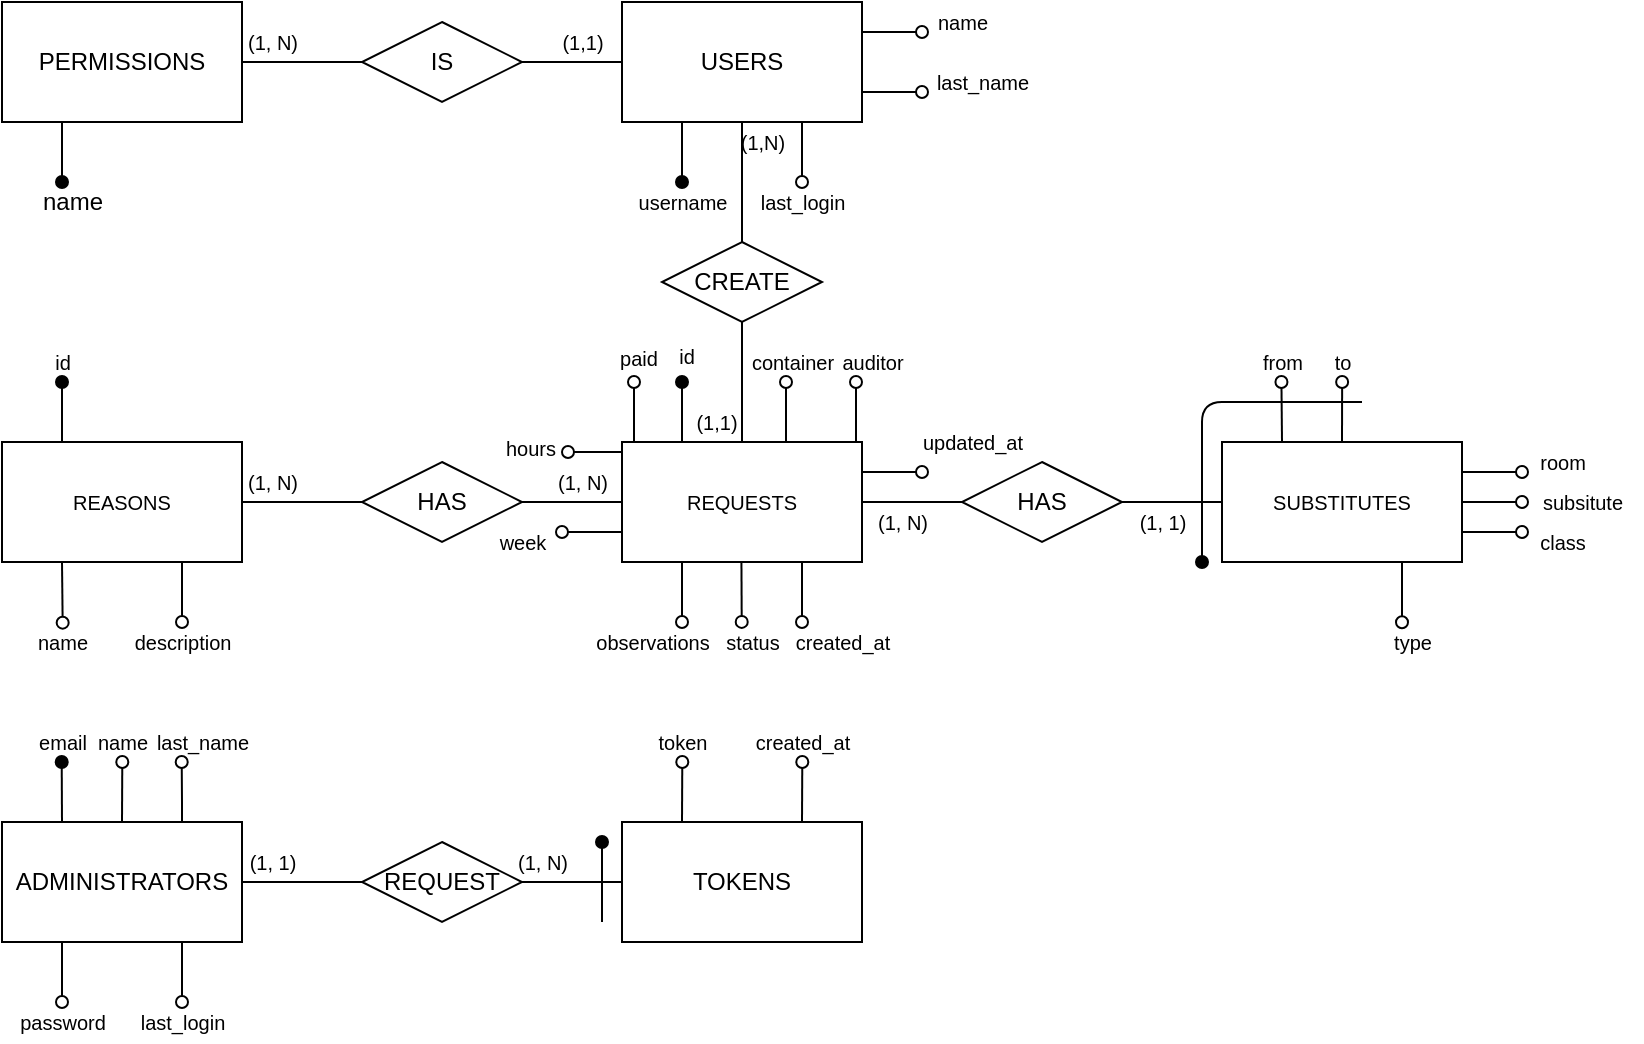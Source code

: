 <mxfile version="12.8.1"><diagram id="F0zD39u9qbaQ_qyGqSvF" name="Page-1"><mxGraphModel dx="946" dy="619" grid="0" gridSize="10" guides="0" tooltips="1" connect="1" arrows="1" fold="1" page="1" pageScale="1" pageWidth="1169" pageHeight="827" math="0" shadow="0"><root><mxCell id="0"/><mxCell id="1" parent="0"/><mxCell id="wYc_YRxzZo78IRBXhw3u-2" style="edgeStyle=orthogonalEdgeStyle;rounded=0;orthogonalLoop=1;jettySize=auto;html=1;exitX=0.25;exitY=1;exitDx=0;exitDy=0;endArrow=oval;endFill=1;" parent="1" source="wYc_YRxzZo78IRBXhw3u-1" edge="1"><mxGeometry relative="1" as="geometry"><mxPoint x="50" y="110" as="targetPoint"/><Array as="points"><mxPoint x="50" y="110"/><mxPoint x="50" y="110"/></Array></mxGeometry></mxCell><mxCell id="wYc_YRxzZo78IRBXhw3u-6" style="edgeStyle=orthogonalEdgeStyle;rounded=0;orthogonalLoop=1;jettySize=auto;html=1;exitX=1;exitY=0.5;exitDx=0;exitDy=0;entryX=0;entryY=0.5;entryDx=0;entryDy=0;endArrow=none;endFill=0;" parent="1" source="wYc_YRxzZo78IRBXhw3u-1" target="wYc_YRxzZo78IRBXhw3u-5" edge="1"><mxGeometry relative="1" as="geometry"/></mxCell><mxCell id="wYc_YRxzZo78IRBXhw3u-1" value="PERMISSIONS" style="rounded=0;whiteSpace=wrap;html=1;" parent="1" vertex="1"><mxGeometry x="20" y="20" width="120" height="60" as="geometry"/></mxCell><mxCell id="wYc_YRxzZo78IRBXhw3u-3" value="name" style="text;html=1;align=center;verticalAlign=middle;resizable=0;points=[];autosize=1;" parent="1" vertex="1"><mxGeometry x="30" y="110" width="50" height="20" as="geometry"/></mxCell><mxCell id="wYc_YRxzZo78IRBXhw3u-10" style="edgeStyle=orthogonalEdgeStyle;rounded=0;orthogonalLoop=1;jettySize=auto;html=1;exitX=0.25;exitY=1;exitDx=0;exitDy=0;endArrow=oval;endFill=1;fontSize=10;" parent="1" source="wYc_YRxzZo78IRBXhw3u-4" edge="1"><mxGeometry relative="1" as="geometry"><mxPoint x="360" y="110" as="targetPoint"/></mxGeometry></mxCell><mxCell id="wYc_YRxzZo78IRBXhw3u-30" style="edgeStyle=orthogonalEdgeStyle;rounded=0;orthogonalLoop=1;jettySize=auto;html=1;exitX=0.75;exitY=1;exitDx=0;exitDy=0;endArrow=oval;endFill=0;fontSize=10;" parent="1" source="wYc_YRxzZo78IRBXhw3u-4" edge="1"><mxGeometry relative="1" as="geometry"><mxPoint x="420" y="110" as="targetPoint"/></mxGeometry></mxCell><mxCell id="wYc_YRxzZo78IRBXhw3u-101" style="edgeStyle=orthogonalEdgeStyle;rounded=0;orthogonalLoop=1;jettySize=auto;html=1;exitX=0.5;exitY=1;exitDx=0;exitDy=0;entryX=0.5;entryY=0;entryDx=0;entryDy=0;endArrow=none;endFill=0;fontSize=10;" parent="1" source="wYc_YRxzZo78IRBXhw3u-4" target="wYc_YRxzZo78IRBXhw3u-100" edge="1"><mxGeometry relative="1" as="geometry"/></mxCell><mxCell id="egJJuKz5NNVSEnA2za39-1" style="edgeStyle=orthogonalEdgeStyle;rounded=0;orthogonalLoop=1;jettySize=auto;html=1;exitX=1;exitY=0.25;exitDx=0;exitDy=0;endArrow=oval;endFill=0;" parent="1" source="wYc_YRxzZo78IRBXhw3u-4" edge="1"><mxGeometry relative="1" as="geometry"><mxPoint x="480" y="35" as="targetPoint"/></mxGeometry></mxCell><mxCell id="egJJuKz5NNVSEnA2za39-4" style="edgeStyle=orthogonalEdgeStyle;rounded=0;orthogonalLoop=1;jettySize=auto;html=1;exitX=1;exitY=0.75;exitDx=0;exitDy=0;endArrow=oval;endFill=0;fontSize=10;" parent="1" source="wYc_YRxzZo78IRBXhw3u-4" edge="1"><mxGeometry relative="1" as="geometry"><mxPoint x="480" y="65" as="targetPoint"/></mxGeometry></mxCell><mxCell id="wYc_YRxzZo78IRBXhw3u-4" value="USERS" style="rounded=0;whiteSpace=wrap;html=1;" parent="1" vertex="1"><mxGeometry x="330" y="20" width="120" height="60" as="geometry"/></mxCell><mxCell id="wYc_YRxzZo78IRBXhw3u-7" style="edgeStyle=orthogonalEdgeStyle;rounded=0;orthogonalLoop=1;jettySize=auto;html=1;exitX=1;exitY=0.5;exitDx=0;exitDy=0;entryX=0;entryY=0.5;entryDx=0;entryDy=0;endArrow=none;endFill=0;" parent="1" source="wYc_YRxzZo78IRBXhw3u-5" target="wYc_YRxzZo78IRBXhw3u-4" edge="1"><mxGeometry relative="1" as="geometry"/></mxCell><mxCell id="wYc_YRxzZo78IRBXhw3u-5" value="IS" style="rhombus;whiteSpace=wrap;html=1;" parent="1" vertex="1"><mxGeometry x="200" y="30" width="80" height="40" as="geometry"/></mxCell><mxCell id="wYc_YRxzZo78IRBXhw3u-8" value="(1, N)" style="text;html=1;align=center;verticalAlign=middle;resizable=0;points=[];autosize=1;fontSize=10;" parent="1" vertex="1"><mxGeometry x="135" y="30" width="40" height="20" as="geometry"/></mxCell><mxCell id="wYc_YRxzZo78IRBXhw3u-9" value="(1,1)" style="text;html=1;align=center;verticalAlign=middle;resizable=0;points=[];autosize=1;fontSize=10;" parent="1" vertex="1"><mxGeometry x="290" y="30" width="40" height="20" as="geometry"/></mxCell><mxCell id="wYc_YRxzZo78IRBXhw3u-11" value="username" style="text;html=1;align=center;verticalAlign=middle;resizable=0;points=[];autosize=1;fontSize=10;" parent="1" vertex="1"><mxGeometry x="330" y="110" width="60" height="20" as="geometry"/></mxCell><mxCell id="wYc_YRxzZo78IRBXhw3u-17" style="edgeStyle=orthogonalEdgeStyle;rounded=0;orthogonalLoop=1;jettySize=auto;html=1;exitX=0.25;exitY=0;exitDx=0;exitDy=0;endArrow=oval;endFill=1;fontSize=10;" parent="1" source="wYc_YRxzZo78IRBXhw3u-16" edge="1"><mxGeometry relative="1" as="geometry"><mxPoint x="49.857" y="400" as="targetPoint"/></mxGeometry></mxCell><mxCell id="wYc_YRxzZo78IRBXhw3u-19" style="edgeStyle=orthogonalEdgeStyle;rounded=0;orthogonalLoop=1;jettySize=auto;html=1;exitX=0.5;exitY=0;exitDx=0;exitDy=0;endArrow=oval;endFill=0;fontSize=10;" parent="1" source="wYc_YRxzZo78IRBXhw3u-16" edge="1"><mxGeometry relative="1" as="geometry"><mxPoint x="80.143" y="400" as="targetPoint"/></mxGeometry></mxCell><mxCell id="wYc_YRxzZo78IRBXhw3u-21" style="edgeStyle=orthogonalEdgeStyle;rounded=0;orthogonalLoop=1;jettySize=auto;html=1;exitX=0.75;exitY=0;exitDx=0;exitDy=0;endArrow=oval;endFill=0;fontSize=10;" parent="1" source="wYc_YRxzZo78IRBXhw3u-16" edge="1"><mxGeometry relative="1" as="geometry"><mxPoint x="109.857" y="400" as="targetPoint"/><Array as="points"><mxPoint x="110" y="420"/><mxPoint x="110" y="420"/></Array></mxGeometry></mxCell><mxCell id="wYc_YRxzZo78IRBXhw3u-23" style="edgeStyle=orthogonalEdgeStyle;rounded=0;orthogonalLoop=1;jettySize=auto;html=1;exitX=0.25;exitY=1;exitDx=0;exitDy=0;endArrow=oval;endFill=0;fontSize=10;" parent="1" source="wYc_YRxzZo78IRBXhw3u-16" edge="1"><mxGeometry relative="1" as="geometry"><mxPoint x="50" y="520" as="targetPoint"/></mxGeometry></mxCell><mxCell id="wYc_YRxzZo78IRBXhw3u-28" style="edgeStyle=orthogonalEdgeStyle;rounded=0;orthogonalLoop=1;jettySize=auto;html=1;exitX=0.75;exitY=1;exitDx=0;exitDy=0;endArrow=oval;endFill=0;fontSize=10;" parent="1" source="wYc_YRxzZo78IRBXhw3u-16" edge="1"><mxGeometry relative="1" as="geometry"><mxPoint x="110" y="520" as="targetPoint"/></mxGeometry></mxCell><mxCell id="wYc_YRxzZo78IRBXhw3u-33" style="edgeStyle=orthogonalEdgeStyle;rounded=0;orthogonalLoop=1;jettySize=auto;html=1;exitX=1;exitY=0.5;exitDx=0;exitDy=0;entryX=0;entryY=0.5;entryDx=0;entryDy=0;endArrow=none;endFill=0;fontSize=10;" parent="1" source="wYc_YRxzZo78IRBXhw3u-16" target="wYc_YRxzZo78IRBXhw3u-32" edge="1"><mxGeometry relative="1" as="geometry"/></mxCell><mxCell id="wYc_YRxzZo78IRBXhw3u-16" value="ADMINISTRATORS" style="rounded=0;whiteSpace=wrap;html=1;" parent="1" vertex="1"><mxGeometry x="20" y="430" width="120" height="60" as="geometry"/></mxCell><mxCell id="wYc_YRxzZo78IRBXhw3u-18" value="email" style="text;html=1;align=center;verticalAlign=middle;resizable=0;points=[];autosize=1;fontSize=10;" parent="1" vertex="1"><mxGeometry x="30" y="380" width="40" height="20" as="geometry"/></mxCell><mxCell id="wYc_YRxzZo78IRBXhw3u-20" value="name" style="text;html=1;align=center;verticalAlign=middle;resizable=0;points=[];autosize=1;fontSize=10;" parent="1" vertex="1"><mxGeometry x="60" y="380" width="40" height="20" as="geometry"/></mxCell><mxCell id="wYc_YRxzZo78IRBXhw3u-22" value="last_name" style="text;html=1;align=center;verticalAlign=middle;resizable=0;points=[];autosize=1;fontSize=10;" parent="1" vertex="1"><mxGeometry x="90" y="380" width="60" height="20" as="geometry"/></mxCell><mxCell id="wYc_YRxzZo78IRBXhw3u-24" value="password" style="text;html=1;align=center;verticalAlign=middle;resizable=0;points=[];autosize=1;fontSize=10;" parent="1" vertex="1"><mxGeometry x="20" y="520" width="60" height="20" as="geometry"/></mxCell><mxCell id="wYc_YRxzZo78IRBXhw3u-29" value="last_login" style="text;html=1;align=center;verticalAlign=middle;resizable=0;points=[];autosize=1;fontSize=10;" parent="1" vertex="1"><mxGeometry x="80" y="520" width="60" height="20" as="geometry"/></mxCell><mxCell id="wYc_YRxzZo78IRBXhw3u-31" value="last_login" style="text;html=1;align=center;verticalAlign=middle;resizable=0;points=[];autosize=1;fontSize=10;" parent="1" vertex="1"><mxGeometry x="390" y="110" width="60" height="20" as="geometry"/></mxCell><mxCell id="wYc_YRxzZo78IRBXhw3u-35" style="edgeStyle=orthogonalEdgeStyle;rounded=0;orthogonalLoop=1;jettySize=auto;html=1;exitX=1;exitY=0.5;exitDx=0;exitDy=0;entryX=0;entryY=0.5;entryDx=0;entryDy=0;endArrow=none;endFill=0;fontSize=10;" parent="1" source="wYc_YRxzZo78IRBXhw3u-32" target="wYc_YRxzZo78IRBXhw3u-34" edge="1"><mxGeometry relative="1" as="geometry"/></mxCell><mxCell id="wYc_YRxzZo78IRBXhw3u-32" value="REQUEST" style="rhombus;whiteSpace=wrap;html=1;" parent="1" vertex="1"><mxGeometry x="200" y="440" width="80" height="40" as="geometry"/></mxCell><mxCell id="wYc_YRxzZo78IRBXhw3u-39" style="edgeStyle=orthogonalEdgeStyle;rounded=0;orthogonalLoop=1;jettySize=auto;html=1;exitX=0.25;exitY=0;exitDx=0;exitDy=0;endArrow=oval;endFill=0;fontSize=10;" parent="1" source="wYc_YRxzZo78IRBXhw3u-34" edge="1"><mxGeometry relative="1" as="geometry"><mxPoint x="360.143" y="400" as="targetPoint"/></mxGeometry></mxCell><mxCell id="wYc_YRxzZo78IRBXhw3u-42" style="edgeStyle=orthogonalEdgeStyle;rounded=0;orthogonalLoop=1;jettySize=auto;html=1;exitX=0.75;exitY=0;exitDx=0;exitDy=0;endArrow=oval;endFill=0;fontSize=10;" parent="1" source="wYc_YRxzZo78IRBXhw3u-34" edge="1"><mxGeometry relative="1" as="geometry"><mxPoint x="420.143" y="400" as="targetPoint"/></mxGeometry></mxCell><mxCell id="wYc_YRxzZo78IRBXhw3u-34" value="TOKENS" style="rounded=0;whiteSpace=wrap;html=1;" parent="1" vertex="1"><mxGeometry x="330" y="430" width="120" height="60" as="geometry"/></mxCell><mxCell id="wYc_YRxzZo78IRBXhw3u-36" value="(1, 1)" style="text;html=1;align=center;verticalAlign=middle;resizable=0;points=[];autosize=1;fontSize=10;" parent="1" vertex="1"><mxGeometry x="135" y="440" width="40" height="20" as="geometry"/></mxCell><mxCell id="wYc_YRxzZo78IRBXhw3u-37" value="(1, N)" style="text;html=1;align=center;verticalAlign=middle;resizable=0;points=[];autosize=1;fontSize=10;" parent="1" vertex="1"><mxGeometry x="270" y="440" width="40" height="20" as="geometry"/></mxCell><mxCell id="wYc_YRxzZo78IRBXhw3u-38" value="" style="endArrow=oval;html=1;fontSize=10;endFill=1;" parent="1" edge="1"><mxGeometry width="50" height="50" relative="1" as="geometry"><mxPoint x="320" y="480" as="sourcePoint"/><mxPoint x="320" y="440" as="targetPoint"/></mxGeometry></mxCell><mxCell id="wYc_YRxzZo78IRBXhw3u-40" value="token" style="text;html=1;align=center;verticalAlign=middle;resizable=0;points=[];autosize=1;fontSize=10;" parent="1" vertex="1"><mxGeometry x="340" y="380" width="40" height="20" as="geometry"/></mxCell><mxCell id="wYc_YRxzZo78IRBXhw3u-43" value="created_at" style="text;html=1;align=center;verticalAlign=middle;resizable=0;points=[];autosize=1;fontSize=10;" parent="1" vertex="1"><mxGeometry x="390" y="380" width="60" height="20" as="geometry"/></mxCell><mxCell id="wYc_YRxzZo78IRBXhw3u-45" style="edgeStyle=orthogonalEdgeStyle;rounded=0;orthogonalLoop=1;jettySize=auto;html=1;exitX=0.25;exitY=1;exitDx=0;exitDy=0;endArrow=oval;endFill=0;fontSize=10;" parent="1" source="wYc_YRxzZo78IRBXhw3u-44" edge="1"><mxGeometry relative="1" as="geometry"><mxPoint x="50.333" y="330.333" as="targetPoint"/></mxGeometry></mxCell><mxCell id="wYc_YRxzZo78IRBXhw3u-47" style="edgeStyle=orthogonalEdgeStyle;rounded=0;orthogonalLoop=1;jettySize=auto;html=1;exitX=0.75;exitY=1;exitDx=0;exitDy=0;endArrow=oval;endFill=0;fontSize=10;" parent="1" source="wYc_YRxzZo78IRBXhw3u-44" edge="1"><mxGeometry relative="1" as="geometry"><mxPoint x="110" y="330" as="targetPoint"/></mxGeometry></mxCell><mxCell id="wYc_YRxzZo78IRBXhw3u-49" style="edgeStyle=orthogonalEdgeStyle;rounded=0;orthogonalLoop=1;jettySize=auto;html=1;exitX=0.25;exitY=0;exitDx=0;exitDy=0;endArrow=oval;endFill=1;fontSize=10;" parent="1" source="wYc_YRxzZo78IRBXhw3u-44" edge="1"><mxGeometry relative="1" as="geometry"><mxPoint x="50" y="210" as="targetPoint"/></mxGeometry></mxCell><mxCell id="wYc_YRxzZo78IRBXhw3u-55" style="edgeStyle=orthogonalEdgeStyle;rounded=0;orthogonalLoop=1;jettySize=auto;html=1;exitX=1;exitY=0.5;exitDx=0;exitDy=0;entryX=0;entryY=0.5;entryDx=0;entryDy=0;endArrow=none;endFill=0;fontSize=10;" parent="1" source="wYc_YRxzZo78IRBXhw3u-44" target="wYc_YRxzZo78IRBXhw3u-54" edge="1"><mxGeometry relative="1" as="geometry"/></mxCell><mxCell id="wYc_YRxzZo78IRBXhw3u-44" value="REASONS" style="rounded=0;whiteSpace=wrap;html=1;fontSize=10;" parent="1" vertex="1"><mxGeometry x="20" y="240" width="120" height="60" as="geometry"/></mxCell><mxCell id="wYc_YRxzZo78IRBXhw3u-46" value="name" style="text;html=1;align=center;verticalAlign=middle;resizable=0;points=[];autosize=1;fontSize=10;" parent="1" vertex="1"><mxGeometry x="30" y="330" width="40" height="20" as="geometry"/></mxCell><mxCell id="wYc_YRxzZo78IRBXhw3u-48" value="description" style="text;html=1;align=center;verticalAlign=middle;resizable=0;points=[];autosize=1;fontSize=10;" parent="1" vertex="1"><mxGeometry x="80" y="330" width="60" height="20" as="geometry"/></mxCell><mxCell id="wYc_YRxzZo78IRBXhw3u-50" value="id" style="text;html=1;align=center;verticalAlign=middle;resizable=0;points=[];autosize=1;fontSize=10;" parent="1" vertex="1"><mxGeometry x="40" y="190" width="20" height="20" as="geometry"/></mxCell><mxCell id="wYc_YRxzZo78IRBXhw3u-52" style="edgeStyle=orthogonalEdgeStyle;rounded=0;orthogonalLoop=1;jettySize=auto;html=1;exitX=0.25;exitY=0;exitDx=0;exitDy=0;endArrow=oval;endFill=1;fontSize=10;" parent="1" source="wYc_YRxzZo78IRBXhw3u-51" edge="1"><mxGeometry relative="1" as="geometry"><mxPoint x="360" y="210" as="targetPoint"/></mxGeometry></mxCell><mxCell id="wYc_YRxzZo78IRBXhw3u-86" style="edgeStyle=orthogonalEdgeStyle;rounded=0;orthogonalLoop=1;jettySize=auto;html=1;exitX=0.25;exitY=1;exitDx=0;exitDy=0;endArrow=oval;endFill=0;fontSize=10;" parent="1" source="wYc_YRxzZo78IRBXhw3u-51" edge="1"><mxGeometry relative="1" as="geometry"><mxPoint x="360" y="330" as="targetPoint"/></mxGeometry></mxCell><mxCell id="wYc_YRxzZo78IRBXhw3u-88" style="edgeStyle=orthogonalEdgeStyle;rounded=0;orthogonalLoop=1;jettySize=auto;html=1;exitX=0.75;exitY=1;exitDx=0;exitDy=0;endArrow=oval;endFill=0;fontSize=10;" parent="1" source="wYc_YRxzZo78IRBXhw3u-51" edge="1"><mxGeometry relative="1" as="geometry"><mxPoint x="420" y="330" as="targetPoint"/></mxGeometry></mxCell><mxCell id="wYc_YRxzZo78IRBXhw3u-91" style="edgeStyle=orthogonalEdgeStyle;rounded=0;orthogonalLoop=1;jettySize=auto;html=1;exitX=1;exitY=0.25;exitDx=0;exitDy=0;endArrow=oval;endFill=0;fontSize=10;" parent="1" source="wYc_YRxzZo78IRBXhw3u-51" edge="1"><mxGeometry relative="1" as="geometry"><mxPoint x="480" y="255" as="targetPoint"/></mxGeometry></mxCell><mxCell id="wYc_YRxzZo78IRBXhw3u-94" style="edgeStyle=orthogonalEdgeStyle;rounded=0;orthogonalLoop=1;jettySize=auto;html=1;exitX=1;exitY=0.5;exitDx=0;exitDy=0;entryX=0;entryY=0.5;entryDx=0;entryDy=0;endArrow=none;endFill=0;fontSize=10;" parent="1" source="wYc_YRxzZo78IRBXhw3u-51" target="wYc_YRxzZo78IRBXhw3u-93" edge="1"><mxGeometry relative="1" as="geometry"/></mxCell><mxCell id="wYc_YRxzZo78IRBXhw3u-98" style="edgeStyle=orthogonalEdgeStyle;rounded=0;orthogonalLoop=1;jettySize=auto;html=1;exitX=0;exitY=0.75;exitDx=0;exitDy=0;endArrow=oval;endFill=0;fontSize=10;" parent="1" source="wYc_YRxzZo78IRBXhw3u-51" edge="1"><mxGeometry relative="1" as="geometry"><mxPoint x="300" y="284.905" as="targetPoint"/></mxGeometry></mxCell><mxCell id="wYc_YRxzZo78IRBXhw3u-51" value="REQUESTS" style="rounded=0;whiteSpace=wrap;html=1;fontSize=10;" parent="1" vertex="1"><mxGeometry x="330" y="240" width="120" height="60" as="geometry"/></mxCell><mxCell id="wYc_YRxzZo78IRBXhw3u-53" value="id" style="text;html=1;align=center;verticalAlign=middle;resizable=0;points=[];autosize=1;fontSize=10;" parent="1" vertex="1"><mxGeometry x="352" y="187" width="20" height="20" as="geometry"/></mxCell><mxCell id="wYc_YRxzZo78IRBXhw3u-56" style="edgeStyle=orthogonalEdgeStyle;rounded=0;orthogonalLoop=1;jettySize=auto;html=1;exitX=1;exitY=0.5;exitDx=0;exitDy=0;entryX=0;entryY=0.5;entryDx=0;entryDy=0;endArrow=none;endFill=0;fontSize=10;" parent="1" source="wYc_YRxzZo78IRBXhw3u-54" target="wYc_YRxzZo78IRBXhw3u-51" edge="1"><mxGeometry relative="1" as="geometry"/></mxCell><mxCell id="wYc_YRxzZo78IRBXhw3u-54" value="HAS" style="rhombus;whiteSpace=wrap;html=1;" parent="1" vertex="1"><mxGeometry x="200" y="250" width="80" height="40" as="geometry"/></mxCell><mxCell id="wYc_YRxzZo78IRBXhw3u-57" value="(1, N)" style="text;html=1;align=center;verticalAlign=middle;resizable=0;points=[];autosize=1;fontSize=10;" parent="1" vertex="1"><mxGeometry x="135" y="250" width="40" height="20" as="geometry"/></mxCell><mxCell id="wYc_YRxzZo78IRBXhw3u-58" value="(1, N)" style="text;html=1;align=center;verticalAlign=middle;resizable=0;points=[];autosize=1;fontSize=10;" parent="1" vertex="1"><mxGeometry x="290" y="250" width="40" height="20" as="geometry"/></mxCell><mxCell id="wYc_YRxzZo78IRBXhw3u-60" style="edgeStyle=orthogonalEdgeStyle;rounded=0;orthogonalLoop=1;jettySize=auto;html=1;exitX=0.25;exitY=0;exitDx=0;exitDy=0;endArrow=oval;endFill=0;fontSize=10;" parent="1" source="wYc_YRxzZo78IRBXhw3u-59" edge="1"><mxGeometry relative="1" as="geometry"><mxPoint x="659.724" y="210" as="targetPoint"/></mxGeometry></mxCell><mxCell id="wYc_YRxzZo78IRBXhw3u-62" style="edgeStyle=orthogonalEdgeStyle;rounded=0;orthogonalLoop=1;jettySize=auto;html=1;exitX=0.5;exitY=0;exitDx=0;exitDy=0;endArrow=oval;endFill=0;fontSize=10;" parent="1" source="wYc_YRxzZo78IRBXhw3u-59" edge="1"><mxGeometry relative="1" as="geometry"><mxPoint x="690.069" y="210" as="targetPoint"/></mxGeometry></mxCell><mxCell id="wYc_YRxzZo78IRBXhw3u-72" style="edgeStyle=orthogonalEdgeStyle;rounded=0;orthogonalLoop=1;jettySize=auto;html=1;exitX=1;exitY=0.25;exitDx=0;exitDy=0;endArrow=oval;endFill=0;fontSize=10;" parent="1" source="wYc_YRxzZo78IRBXhw3u-59" edge="1"><mxGeometry relative="1" as="geometry"><mxPoint x="780" y="255" as="targetPoint"/></mxGeometry></mxCell><mxCell id="wYc_YRxzZo78IRBXhw3u-74" style="edgeStyle=orthogonalEdgeStyle;rounded=0;orthogonalLoop=1;jettySize=auto;html=1;exitX=1;exitY=0.75;exitDx=0;exitDy=0;endArrow=oval;endFill=0;fontSize=10;" parent="1" source="wYc_YRxzZo78IRBXhw3u-59" edge="1"><mxGeometry relative="1" as="geometry"><mxPoint x="780" y="285" as="targetPoint"/></mxGeometry></mxCell><mxCell id="wYc_YRxzZo78IRBXhw3u-77" style="edgeStyle=orthogonalEdgeStyle;rounded=0;orthogonalLoop=1;jettySize=auto;html=1;exitX=1;exitY=0.5;exitDx=0;exitDy=0;endArrow=oval;endFill=0;fontSize=10;" parent="1" source="wYc_YRxzZo78IRBXhw3u-59" edge="1"><mxGeometry relative="1" as="geometry"><mxPoint x="780" y="270" as="targetPoint"/></mxGeometry></mxCell><mxCell id="wYc_YRxzZo78IRBXhw3u-83" style="edgeStyle=orthogonalEdgeStyle;rounded=0;orthogonalLoop=1;jettySize=auto;html=1;exitX=0.75;exitY=1;exitDx=0;exitDy=0;endArrow=oval;endFill=0;fontSize=10;" parent="1" source="wYc_YRxzZo78IRBXhw3u-59" edge="1"><mxGeometry relative="1" as="geometry"><mxPoint x="720" y="330.116" as="targetPoint"/></mxGeometry></mxCell><mxCell id="wYc_YRxzZo78IRBXhw3u-59" value="SUBSTITUTES" style="rounded=0;whiteSpace=wrap;html=1;fontSize=10;" parent="1" vertex="1"><mxGeometry x="630" y="240" width="120" height="60" as="geometry"/></mxCell><mxCell id="wYc_YRxzZo78IRBXhw3u-61" value="from" style="text;html=1;align=center;verticalAlign=middle;resizable=0;points=[];autosize=1;fontSize=10;" parent="1" vertex="1"><mxGeometry x="640" y="190" width="40" height="20" as="geometry"/></mxCell><mxCell id="wYc_YRxzZo78IRBXhw3u-63" value="to" style="text;html=1;align=center;verticalAlign=middle;resizable=0;points=[];autosize=1;fontSize=10;" parent="1" vertex="1"><mxGeometry x="680" y="190" width="20" height="20" as="geometry"/></mxCell><mxCell id="wYc_YRxzZo78IRBXhw3u-67" value="container" style="text;html=1;align=center;verticalAlign=middle;resizable=0;points=[];autosize=1;fontSize=10;" parent="1" vertex="1"><mxGeometry x="385" y="190" width="60" height="20" as="geometry"/></mxCell><mxCell id="wYc_YRxzZo78IRBXhw3u-73" value="room" style="text;html=1;align=center;verticalAlign=middle;resizable=0;points=[];autosize=1;fontSize=10;" parent="1" vertex="1"><mxGeometry x="780" y="240" width="40" height="20" as="geometry"/></mxCell><mxCell id="wYc_YRxzZo78IRBXhw3u-79" value="subsitute" style="text;html=1;align=center;verticalAlign=middle;resizable=0;points=[];autosize=1;fontSize=10;" parent="1" vertex="1"><mxGeometry x="780" y="260" width="60" height="20" as="geometry"/></mxCell><mxCell id="wYc_YRxzZo78IRBXhw3u-80" value="class" style="text;html=1;align=center;verticalAlign=middle;resizable=0;points=[];autosize=1;fontSize=10;" parent="1" vertex="1"><mxGeometry x="780" y="280" width="40" height="20" as="geometry"/></mxCell><mxCell id="wYc_YRxzZo78IRBXhw3u-82" value="" style="endArrow=oval;html=1;fontSize=10;endFill=1;" parent="1" edge="1"><mxGeometry width="50" height="50" relative="1" as="geometry"><mxPoint x="700" y="220" as="sourcePoint"/><mxPoint x="620" y="300" as="targetPoint"/><Array as="points"><mxPoint x="620" y="220"/></Array></mxGeometry></mxCell><mxCell id="wYc_YRxzZo78IRBXhw3u-84" value="type" style="text;html=1;align=center;verticalAlign=middle;resizable=0;points=[];autosize=1;fontSize=10;" parent="1" vertex="1"><mxGeometry x="710" y="330" width="30" height="20" as="geometry"/></mxCell><mxCell id="wYc_YRxzZo78IRBXhw3u-87" value="observations" style="text;html=1;align=center;verticalAlign=middle;resizable=0;points=[];autosize=1;fontSize=10;" parent="1" vertex="1"><mxGeometry x="310" y="330" width="70" height="20" as="geometry"/></mxCell><mxCell id="wYc_YRxzZo78IRBXhw3u-89" value="created_at" style="text;html=1;align=center;verticalAlign=middle;resizable=0;points=[];autosize=1;fontSize=10;" parent="1" vertex="1"><mxGeometry x="410" y="330" width="60" height="20" as="geometry"/></mxCell><mxCell id="wYc_YRxzZo78IRBXhw3u-92" value="updated_at" style="text;html=1;align=center;verticalAlign=middle;resizable=0;points=[];autosize=1;fontSize=10;" parent="1" vertex="1"><mxGeometry x="470" y="230" width="70" height="20" as="geometry"/></mxCell><mxCell id="wYc_YRxzZo78IRBXhw3u-95" style="edgeStyle=orthogonalEdgeStyle;rounded=0;orthogonalLoop=1;jettySize=auto;html=1;exitX=1;exitY=0.5;exitDx=0;exitDy=0;entryX=0;entryY=0.5;entryDx=0;entryDy=0;endArrow=none;endFill=0;fontSize=10;" parent="1" source="wYc_YRxzZo78IRBXhw3u-93" target="wYc_YRxzZo78IRBXhw3u-59" edge="1"><mxGeometry relative="1" as="geometry"/></mxCell><mxCell id="wYc_YRxzZo78IRBXhw3u-93" value="HAS" style="rhombus;whiteSpace=wrap;html=1;" parent="1" vertex="1"><mxGeometry x="500" y="250" width="80" height="40" as="geometry"/></mxCell><mxCell id="wYc_YRxzZo78IRBXhw3u-96" value="(1, N)" style="text;html=1;align=center;verticalAlign=middle;resizable=0;points=[];autosize=1;fontSize=10;" parent="1" vertex="1"><mxGeometry x="450" y="270" width="40" height="20" as="geometry"/></mxCell><mxCell id="wYc_YRxzZo78IRBXhw3u-97" value="(1, 1)" style="text;html=1;align=center;verticalAlign=middle;resizable=0;points=[];autosize=1;fontSize=10;" parent="1" vertex="1"><mxGeometry x="580" y="270" width="40" height="20" as="geometry"/></mxCell><mxCell id="wYc_YRxzZo78IRBXhw3u-99" value="week" style="text;html=1;align=center;verticalAlign=middle;resizable=0;points=[];autosize=1;fontSize=10;" parent="1" vertex="1"><mxGeometry x="260" y="280" width="40" height="20" as="geometry"/></mxCell><mxCell id="wYc_YRxzZo78IRBXhw3u-102" style="edgeStyle=orthogonalEdgeStyle;rounded=0;orthogonalLoop=1;jettySize=auto;html=1;exitX=0.5;exitY=1;exitDx=0;exitDy=0;entryX=0.5;entryY=0;entryDx=0;entryDy=0;endArrow=none;endFill=0;fontSize=10;" parent="1" source="wYc_YRxzZo78IRBXhw3u-100" target="wYc_YRxzZo78IRBXhw3u-51" edge="1"><mxGeometry relative="1" as="geometry"/></mxCell><mxCell id="wYc_YRxzZo78IRBXhw3u-100" value="CREATE" style="rhombus;whiteSpace=wrap;html=1;" parent="1" vertex="1"><mxGeometry x="350" y="140" width="80" height="40" as="geometry"/></mxCell><mxCell id="wYc_YRxzZo78IRBXhw3u-103" value="(1,1)" style="text;html=1;align=center;verticalAlign=middle;resizable=0;points=[];autosize=1;fontSize=10;" parent="1" vertex="1"><mxGeometry x="357" y="220" width="40" height="20" as="geometry"/></mxCell><mxCell id="wYc_YRxzZo78IRBXhw3u-104" value="(1,N)" style="text;html=1;align=center;verticalAlign=middle;resizable=0;points=[];autosize=1;fontSize=10;" parent="1" vertex="1"><mxGeometry x="380" y="80" width="40" height="20" as="geometry"/></mxCell><mxCell id="6CBpFYNHKyGsPP0zJo9b-2" style="edgeStyle=orthogonalEdgeStyle;rounded=0;orthogonalLoop=1;jettySize=auto;html=1;exitX=0.25;exitY=1;exitDx=0;exitDy=0;endArrow=oval;endFill=0;fontSize=10;" parent="1" edge="1"><mxGeometry relative="1" as="geometry"><mxPoint x="389.863" y="329.956" as="targetPoint"/><mxPoint x="389.72" y="299.67" as="sourcePoint"/></mxGeometry></mxCell><mxCell id="6CBpFYNHKyGsPP0zJo9b-3" value="status" style="text;html=1;align=center;verticalAlign=middle;resizable=0;points=[];autosize=1;fontSize=10;" parent="1" vertex="1"><mxGeometry x="375" y="330" width="40" height="20" as="geometry"/></mxCell><mxCell id="egJJuKz5NNVSEnA2za39-2" value="name" style="text;html=1;align=center;verticalAlign=middle;resizable=0;points=[];autosize=1;fontSize=10;" parent="1" vertex="1"><mxGeometry x="480" y="20" width="40" height="20" as="geometry"/></mxCell><mxCell id="egJJuKz5NNVSEnA2za39-5" value="last_name" style="text;html=1;align=center;verticalAlign=middle;resizable=0;points=[];autosize=1;fontSize=10;" parent="1" vertex="1"><mxGeometry x="480" y="50" width="60" height="20" as="geometry"/></mxCell><mxCell id="zNYJ0o7BwYQtCd9yqnf3-4" value="auditor" style="text;html=1;align=center;verticalAlign=middle;resizable=0;points=[];autosize=1;fontSize=10;" parent="1" vertex="1"><mxGeometry x="434" y="192" width="41" height="16" as="geometry"/></mxCell><mxCell id="1OijnWj-0x1C57H-8eBu-3" style="edgeStyle=orthogonalEdgeStyle;rounded=0;orthogonalLoop=1;jettySize=auto;html=1;exitX=0.25;exitY=0;exitDx=0;exitDy=0;endArrow=oval;endFill=0;fontSize=10;" edge="1" parent="1"><mxGeometry relative="1" as="geometry"><mxPoint x="336" y="210" as="targetPoint"/><mxPoint x="336" y="240" as="sourcePoint"/></mxGeometry></mxCell><mxCell id="1OijnWj-0x1C57H-8eBu-4" value="paid" style="text;html=1;align=center;verticalAlign=middle;resizable=0;points=[];autosize=1;fontSize=10;" vertex="1" parent="1"><mxGeometry x="323" y="190" width="29" height="16" as="geometry"/></mxCell><mxCell id="1OijnWj-0x1C57H-8eBu-5" style="edgeStyle=orthogonalEdgeStyle;rounded=0;orthogonalLoop=1;jettySize=auto;html=1;exitX=0.25;exitY=0;exitDx=0;exitDy=0;endArrow=oval;endFill=0;fontSize=10;" edge="1" parent="1"><mxGeometry relative="1" as="geometry"><mxPoint x="412" y="210" as="targetPoint"/><mxPoint x="412" y="240" as="sourcePoint"/></mxGeometry></mxCell><mxCell id="1OijnWj-0x1C57H-8eBu-6" style="edgeStyle=orthogonalEdgeStyle;rounded=0;orthogonalLoop=1;jettySize=auto;html=1;exitX=0.25;exitY=0;exitDx=0;exitDy=0;endArrow=oval;endFill=0;fontSize=10;" edge="1" parent="1"><mxGeometry relative="1" as="geometry"><mxPoint x="447" y="210" as="targetPoint"/><mxPoint x="447" y="240" as="sourcePoint"/></mxGeometry></mxCell><mxCell id="1OijnWj-0x1C57H-8eBu-7" style="edgeStyle=orthogonalEdgeStyle;rounded=0;orthogonalLoop=1;jettySize=auto;html=1;exitX=0.25;exitY=0;exitDx=0;exitDy=0;endArrow=oval;endFill=0;fontSize=10;" edge="1" parent="1"><mxGeometry relative="1" as="geometry"><mxPoint x="303" y="245" as="targetPoint"/><mxPoint x="330" y="245" as="sourcePoint"/></mxGeometry></mxCell><mxCell id="1OijnWj-0x1C57H-8eBu-9" value="hours" style="text;html=1;align=center;verticalAlign=middle;resizable=0;points=[];autosize=1;fontSize=10;" vertex="1" parent="1"><mxGeometry x="266" y="235" width="35" height="16" as="geometry"/></mxCell></root></mxGraphModel></diagram></mxfile>